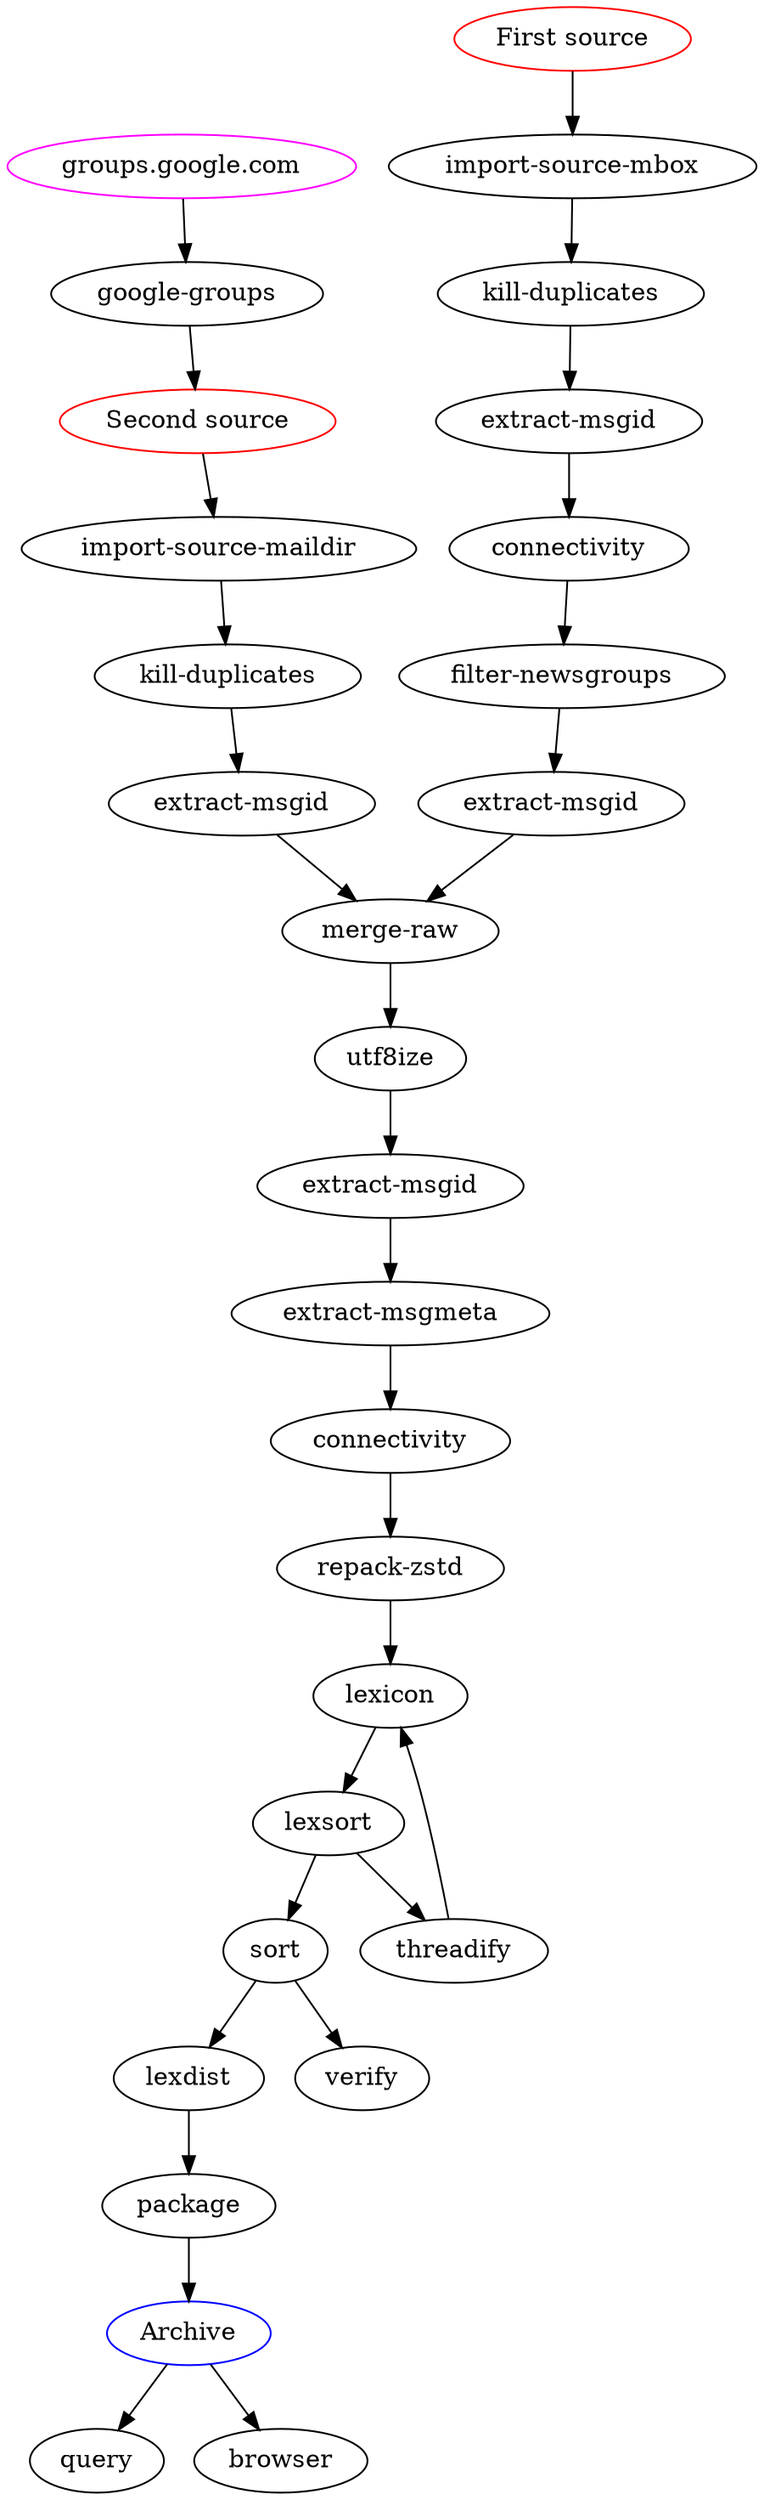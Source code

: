 digraph
{
    ggsrc[label="groups.google.com", color=magenta];
    gg[label="google-groups"];

    src1[label="First source", color=red];
    src2[label="Second source", color=red];
    dst1[label="Archive", color=blue];

    mbox[label="import-source-mbox"];
    maildir[label="import-source-maildir"];

    kill1[label="kill-duplicates"];
    kill2[label="kill-duplicates"];

    msgid1[label="extract-msgid"];
    msgid2[label="extract-msgid"];
    msgid3[label="extract-msgid"];
    msgid4[label="extract-msgid"];
    conn2[label="connectivity"];

    filter[label="filter-newsgroups"];
    merge[label="merge-raw"];
    msgmeta[label="extract-msgmeta"];
    repack[label="repack-zstd"];

    ggsrc -> gg;
    gg -> src2;
    src1 -> mbox;
    src2 -> maildir;
    mbox -> kill1;
    maildir -> kill2;
    kill1 -> msgid4;
    msgid4 -> conn2;
    conn2 -> filter;
    filter -> msgid1;
    kill2 -> msgid2;
    msgid1 -> merge;
    msgid2 -> merge;
    merge -> utf8ize;
    utf8ize -> msgid3;
    msgid3 -> msgmeta;
    msgmeta -> connectivity;
    connectivity -> repack;
    repack -> lexicon;
    lexicon -> lexsort;
    lexsort -> sort;
    sort -> lexdist;
    sort -> verify;
    lexdist -> package;
    package -> dst1;
    dst1 -> query;
    dst1 -> browser;
    lexsort -> threadify;
    threadify -> lexicon;
}
